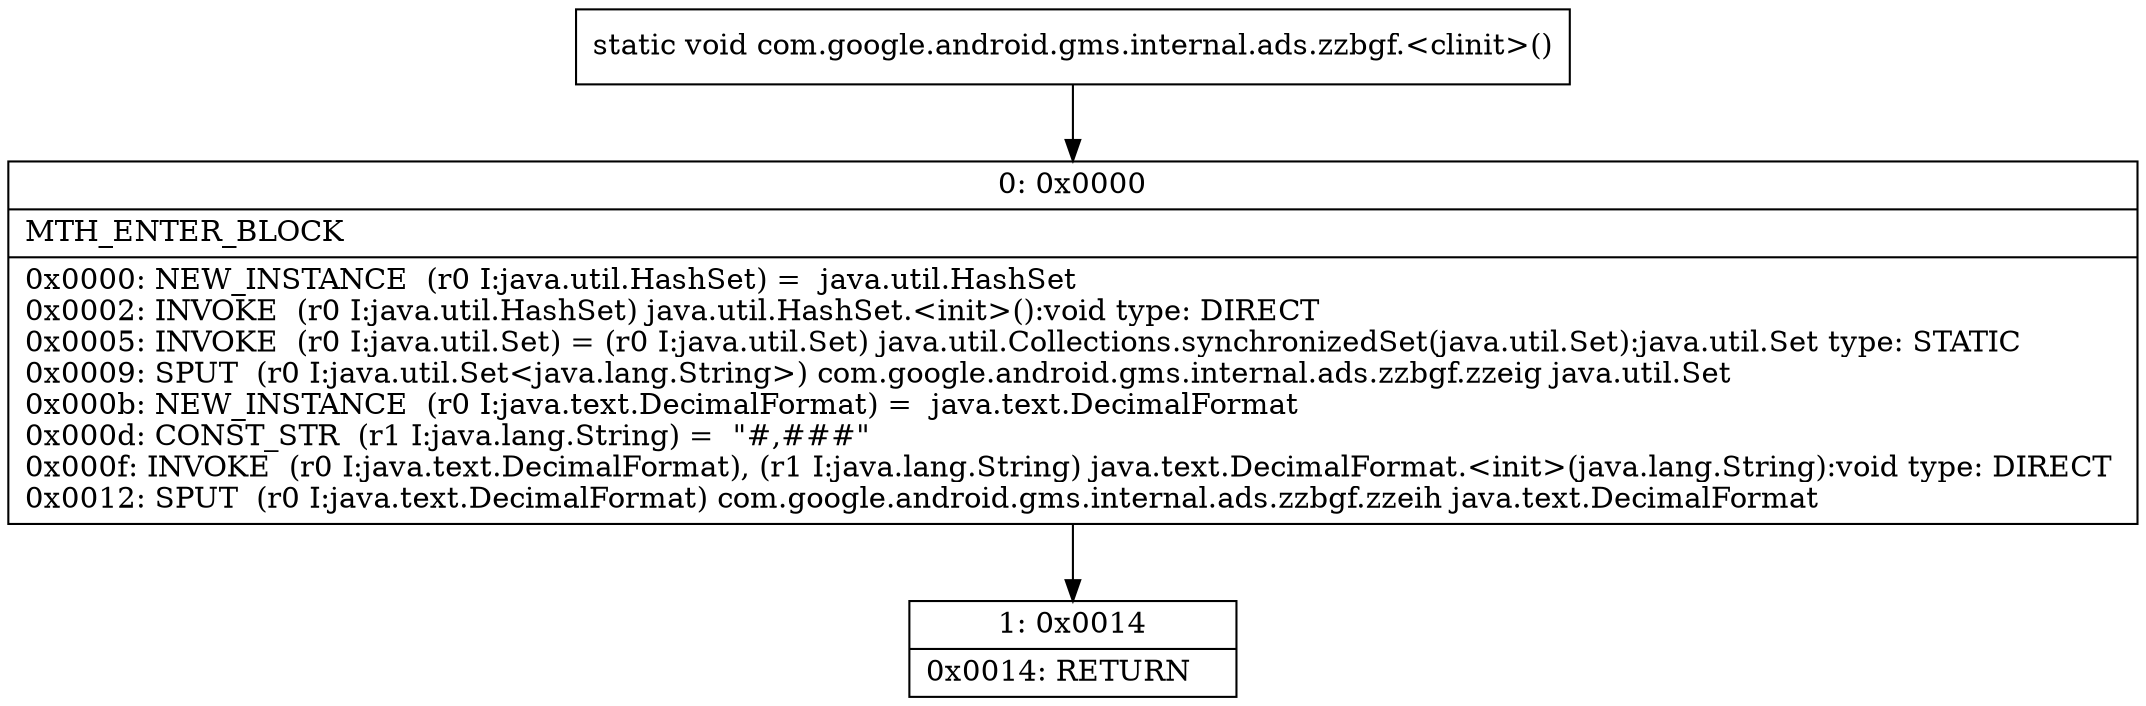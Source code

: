digraph "CFG forcom.google.android.gms.internal.ads.zzbgf.\<clinit\>()V" {
Node_0 [shape=record,label="{0\:\ 0x0000|MTH_ENTER_BLOCK\l|0x0000: NEW_INSTANCE  (r0 I:java.util.HashSet) =  java.util.HashSet \l0x0002: INVOKE  (r0 I:java.util.HashSet) java.util.HashSet.\<init\>():void type: DIRECT \l0x0005: INVOKE  (r0 I:java.util.Set) = (r0 I:java.util.Set) java.util.Collections.synchronizedSet(java.util.Set):java.util.Set type: STATIC \l0x0009: SPUT  (r0 I:java.util.Set\<java.lang.String\>) com.google.android.gms.internal.ads.zzbgf.zzeig java.util.Set \l0x000b: NEW_INSTANCE  (r0 I:java.text.DecimalFormat) =  java.text.DecimalFormat \l0x000d: CONST_STR  (r1 I:java.lang.String) =  \"#,###\" \l0x000f: INVOKE  (r0 I:java.text.DecimalFormat), (r1 I:java.lang.String) java.text.DecimalFormat.\<init\>(java.lang.String):void type: DIRECT \l0x0012: SPUT  (r0 I:java.text.DecimalFormat) com.google.android.gms.internal.ads.zzbgf.zzeih java.text.DecimalFormat \l}"];
Node_1 [shape=record,label="{1\:\ 0x0014|0x0014: RETURN   \l}"];
MethodNode[shape=record,label="{static void com.google.android.gms.internal.ads.zzbgf.\<clinit\>() }"];
MethodNode -> Node_0;
Node_0 -> Node_1;
}

